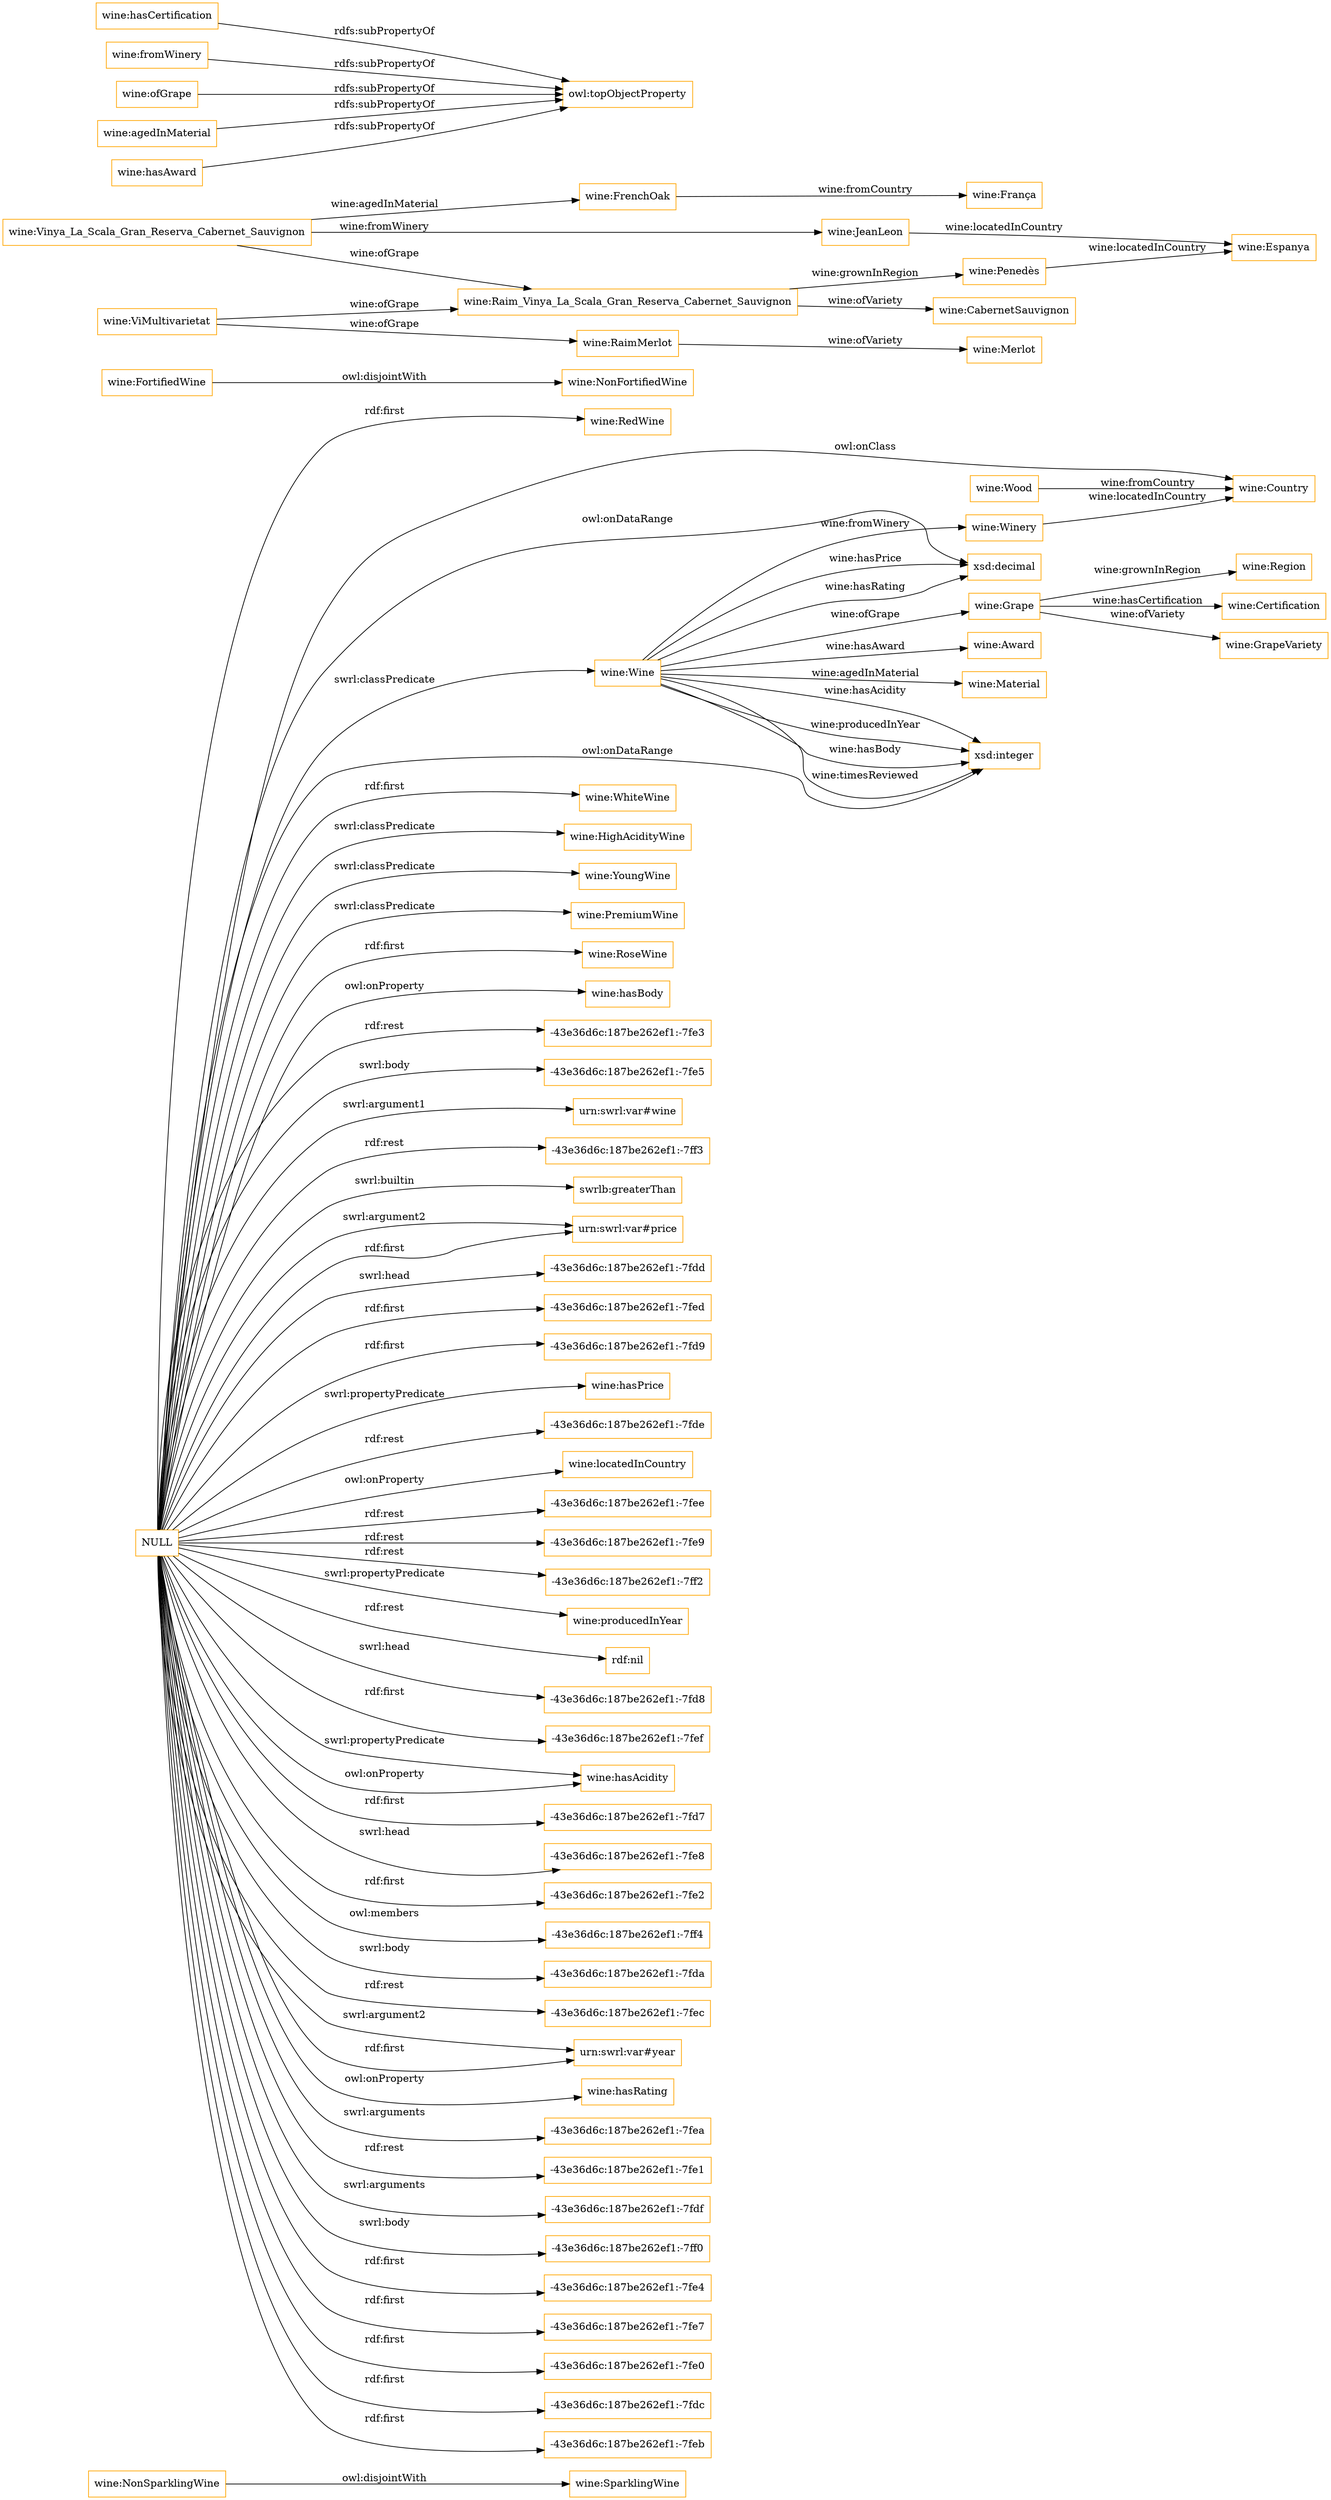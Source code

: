 digraph ar2dtool_diagram { 
rankdir=LR;
size="1501"
node [shape = rectangle, color="orange"]; "wine:SparklingWine" "wine:RedWine" "wine:Country" "wine:Grape" "wine:Region" "wine:NonFortifiedWine" "wine:Award" "wine:Winery" "wine:FortifiedWine" "wine:Material" "wine:Wood" "wine:Certification" "wine:WhiteWine" "wine:Wine" "wine:HighAcidityWine" "wine:YoungWine" "wine:GrapeVariety" "wine:NonSparklingWine" "wine:PremiumWine" "wine:RoseWine" ; /*classes style*/
	"NULL" -> "wine:hasBody" [ label = "owl:onProperty" ];
	"NULL" -> "-43e36d6c:187be262ef1:-7fe3" [ label = "rdf:rest" ];
	"NULL" -> "-43e36d6c:187be262ef1:-7fe5" [ label = "swrl:body" ];
	"NULL" -> "urn:swrl:var#wine" [ label = "swrl:argument1" ];
	"NULL" -> "wine:HighAcidityWine" [ label = "swrl:classPredicate" ];
	"NULL" -> "-43e36d6c:187be262ef1:-7ff3" [ label = "rdf:rest" ];
	"NULL" -> "swrlb:greaterThan" [ label = "swrl:builtin" ];
	"NULL" -> "urn:swrl:var#price" [ label = "rdf:first" ];
	"NULL" -> "-43e36d6c:187be262ef1:-7fdd" [ label = "swrl:head" ];
	"NULL" -> "-43e36d6c:187be262ef1:-7fed" [ label = "rdf:first" ];
	"NULL" -> "-43e36d6c:187be262ef1:-7fd9" [ label = "rdf:first" ];
	"NULL" -> "wine:hasPrice" [ label = "swrl:propertyPredicate" ];
	"NULL" -> "xsd:integer" [ label = "owl:onDataRange" ];
	"NULL" -> "-43e36d6c:187be262ef1:-7fde" [ label = "rdf:rest" ];
	"NULL" -> "wine:locatedInCountry" [ label = "owl:onProperty" ];
	"NULL" -> "wine:Wine" [ label = "swrl:classPredicate" ];
	"NULL" -> "-43e36d6c:187be262ef1:-7fee" [ label = "rdf:rest" ];
	"NULL" -> "-43e36d6c:187be262ef1:-7fe9" [ label = "rdf:rest" ];
	"NULL" -> "wine:WhiteWine" [ label = "rdf:first" ];
	"NULL" -> "-43e36d6c:187be262ef1:-7ff2" [ label = "rdf:rest" ];
	"NULL" -> "wine:producedInYear" [ label = "swrl:propertyPredicate" ];
	"NULL" -> "rdf:nil" [ label = "rdf:rest" ];
	"NULL" -> "wine:PremiumWine" [ label = "swrl:classPredicate" ];
	"NULL" -> "-43e36d6c:187be262ef1:-7fd8" [ label = "swrl:head" ];
	"NULL" -> "-43e36d6c:187be262ef1:-7fef" [ label = "rdf:first" ];
	"NULL" -> "wine:Country" [ label = "owl:onClass" ];
	"NULL" -> "wine:hasAcidity" [ label = "owl:onProperty" ];
	"NULL" -> "-43e36d6c:187be262ef1:-7fd7" [ label = "rdf:first" ];
	"NULL" -> "-43e36d6c:187be262ef1:-7fe8" [ label = "swrl:head" ];
	"NULL" -> "-43e36d6c:187be262ef1:-7fe2" [ label = "rdf:first" ];
	"NULL" -> "-43e36d6c:187be262ef1:-7ff4" [ label = "owl:members" ];
	"NULL" -> "wine:YoungWine" [ label = "swrl:classPredicate" ];
	"NULL" -> "-43e36d6c:187be262ef1:-7fda" [ label = "swrl:body" ];
	"NULL" -> "-43e36d6c:187be262ef1:-7fec" [ label = "rdf:rest" ];
	"NULL" -> "urn:swrl:var#year" [ label = "rdf:first" ];
	"NULL" -> "wine:hasRating" [ label = "owl:onProperty" ];
	"NULL" -> "wine:RoseWine" [ label = "rdf:first" ];
	"NULL" -> "urn:swrl:var#year" [ label = "swrl:argument2" ];
	"NULL" -> "-43e36d6c:187be262ef1:-7fea" [ label = "swrl:arguments" ];
	"NULL" -> "-43e36d6c:187be262ef1:-7fe1" [ label = "rdf:rest" ];
	"NULL" -> "-43e36d6c:187be262ef1:-7fdf" [ label = "swrl:arguments" ];
	"NULL" -> "-43e36d6c:187be262ef1:-7ff0" [ label = "swrl:body" ];
	"NULL" -> "wine:RedWine" [ label = "rdf:first" ];
	"NULL" -> "-43e36d6c:187be262ef1:-7fe4" [ label = "rdf:first" ];
	"NULL" -> "-43e36d6c:187be262ef1:-7fe7" [ label = "rdf:first" ];
	"NULL" -> "urn:swrl:var#price" [ label = "swrl:argument2" ];
	"NULL" -> "xsd:decimal" [ label = "owl:onDataRange" ];
	"NULL" -> "-43e36d6c:187be262ef1:-7fe0" [ label = "rdf:first" ];
	"NULL" -> "-43e36d6c:187be262ef1:-7fdc" [ label = "rdf:first" ];
	"NULL" -> "wine:hasAcidity" [ label = "swrl:propertyPredicate" ];
	"NULL" -> "-43e36d6c:187be262ef1:-7feb" [ label = "rdf:first" ];
	"wine:Raim_Vinya_La_Scala_Gran_Reserva_Cabernet_Sauvignon" -> "wine:CabernetSauvignon" [ label = "wine:ofVariety" ];
	"wine:Raim_Vinya_La_Scala_Gran_Reserva_Cabernet_Sauvignon" -> "wine:Penedès" [ label = "wine:grownInRegion" ];
	"wine:hasCertification" -> "owl:topObjectProperty" [ label = "rdfs:subPropertyOf" ];
	"wine:Vinya_La_Scala_Gran_Reserva_Cabernet_Sauvignon" -> "wine:FrenchOak" [ label = "wine:agedInMaterial" ];
	"wine:Vinya_La_Scala_Gran_Reserva_Cabernet_Sauvignon" -> "wine:JeanLeon" [ label = "wine:fromWinery" ];
	"wine:Vinya_La_Scala_Gran_Reserva_Cabernet_Sauvignon" -> "wine:Raim_Vinya_La_Scala_Gran_Reserva_Cabernet_Sauvignon" [ label = "wine:ofGrape" ];
	"wine:Penedès" -> "wine:Espanya" [ label = "wine:locatedInCountry" ];
	"wine:ViMultivarietat" -> "wine:Raim_Vinya_La_Scala_Gran_Reserva_Cabernet_Sauvignon" [ label = "wine:ofGrape" ];
	"wine:ViMultivarietat" -> "wine:RaimMerlot" [ label = "wine:ofGrape" ];
	"wine:fromWinery" -> "owl:topObjectProperty" [ label = "rdfs:subPropertyOf" ];
	"wine:FrenchOak" -> "wine:França" [ label = "wine:fromCountry" ];
	"wine:ofGrape" -> "owl:topObjectProperty" [ label = "rdfs:subPropertyOf" ];
	"wine:agedInMaterial" -> "owl:topObjectProperty" [ label = "rdfs:subPropertyOf" ];
	"wine:FortifiedWine" -> "wine:NonFortifiedWine" [ label = "owl:disjointWith" ];
	"wine:RaimMerlot" -> "wine:Merlot" [ label = "wine:ofVariety" ];
	"wine:JeanLeon" -> "wine:Espanya" [ label = "wine:locatedInCountry" ];
	"wine:hasAward" -> "owl:topObjectProperty" [ label = "rdfs:subPropertyOf" ];
	"wine:NonSparklingWine" -> "wine:SparklingWine" [ label = "owl:disjointWith" ];
	"wine:Grape" -> "wine:GrapeVariety" [ label = "wine:ofVariety" ];
	"wine:Wine" -> "xsd:decimal" [ label = "wine:hasPrice" ];
	"wine:Wine" -> "wine:Award" [ label = "wine:hasAward" ];
	"wine:Wine" -> "xsd:integer" [ label = "wine:hasBody" ];
	"wine:Wine" -> "xsd:integer" [ label = "wine:timesReviewed" ];
	"wine:Wine" -> "wine:Material" [ label = "wine:agedInMaterial" ];
	"wine:Wine" -> "xsd:integer" [ label = "wine:hasAcidity" ];
	"wine:Wood" -> "wine:Country" [ label = "wine:fromCountry" ];
	"wine:Wine" -> "xsd:integer" [ label = "wine:producedInYear" ];
	"wine:Winery" -> "wine:Country" [ label = "wine:locatedInCountry" ];
	"wine:Grape" -> "wine:Region" [ label = "wine:grownInRegion" ];
	"wine:Wine" -> "wine:Grape" [ label = "wine:ofGrape" ];
	"wine:Wine" -> "xsd:decimal" [ label = "wine:hasRating" ];
	"wine:Wine" -> "wine:Winery" [ label = "wine:fromWinery" ];
	"wine:Grape" -> "wine:Certification" [ label = "wine:hasCertification" ];

}
